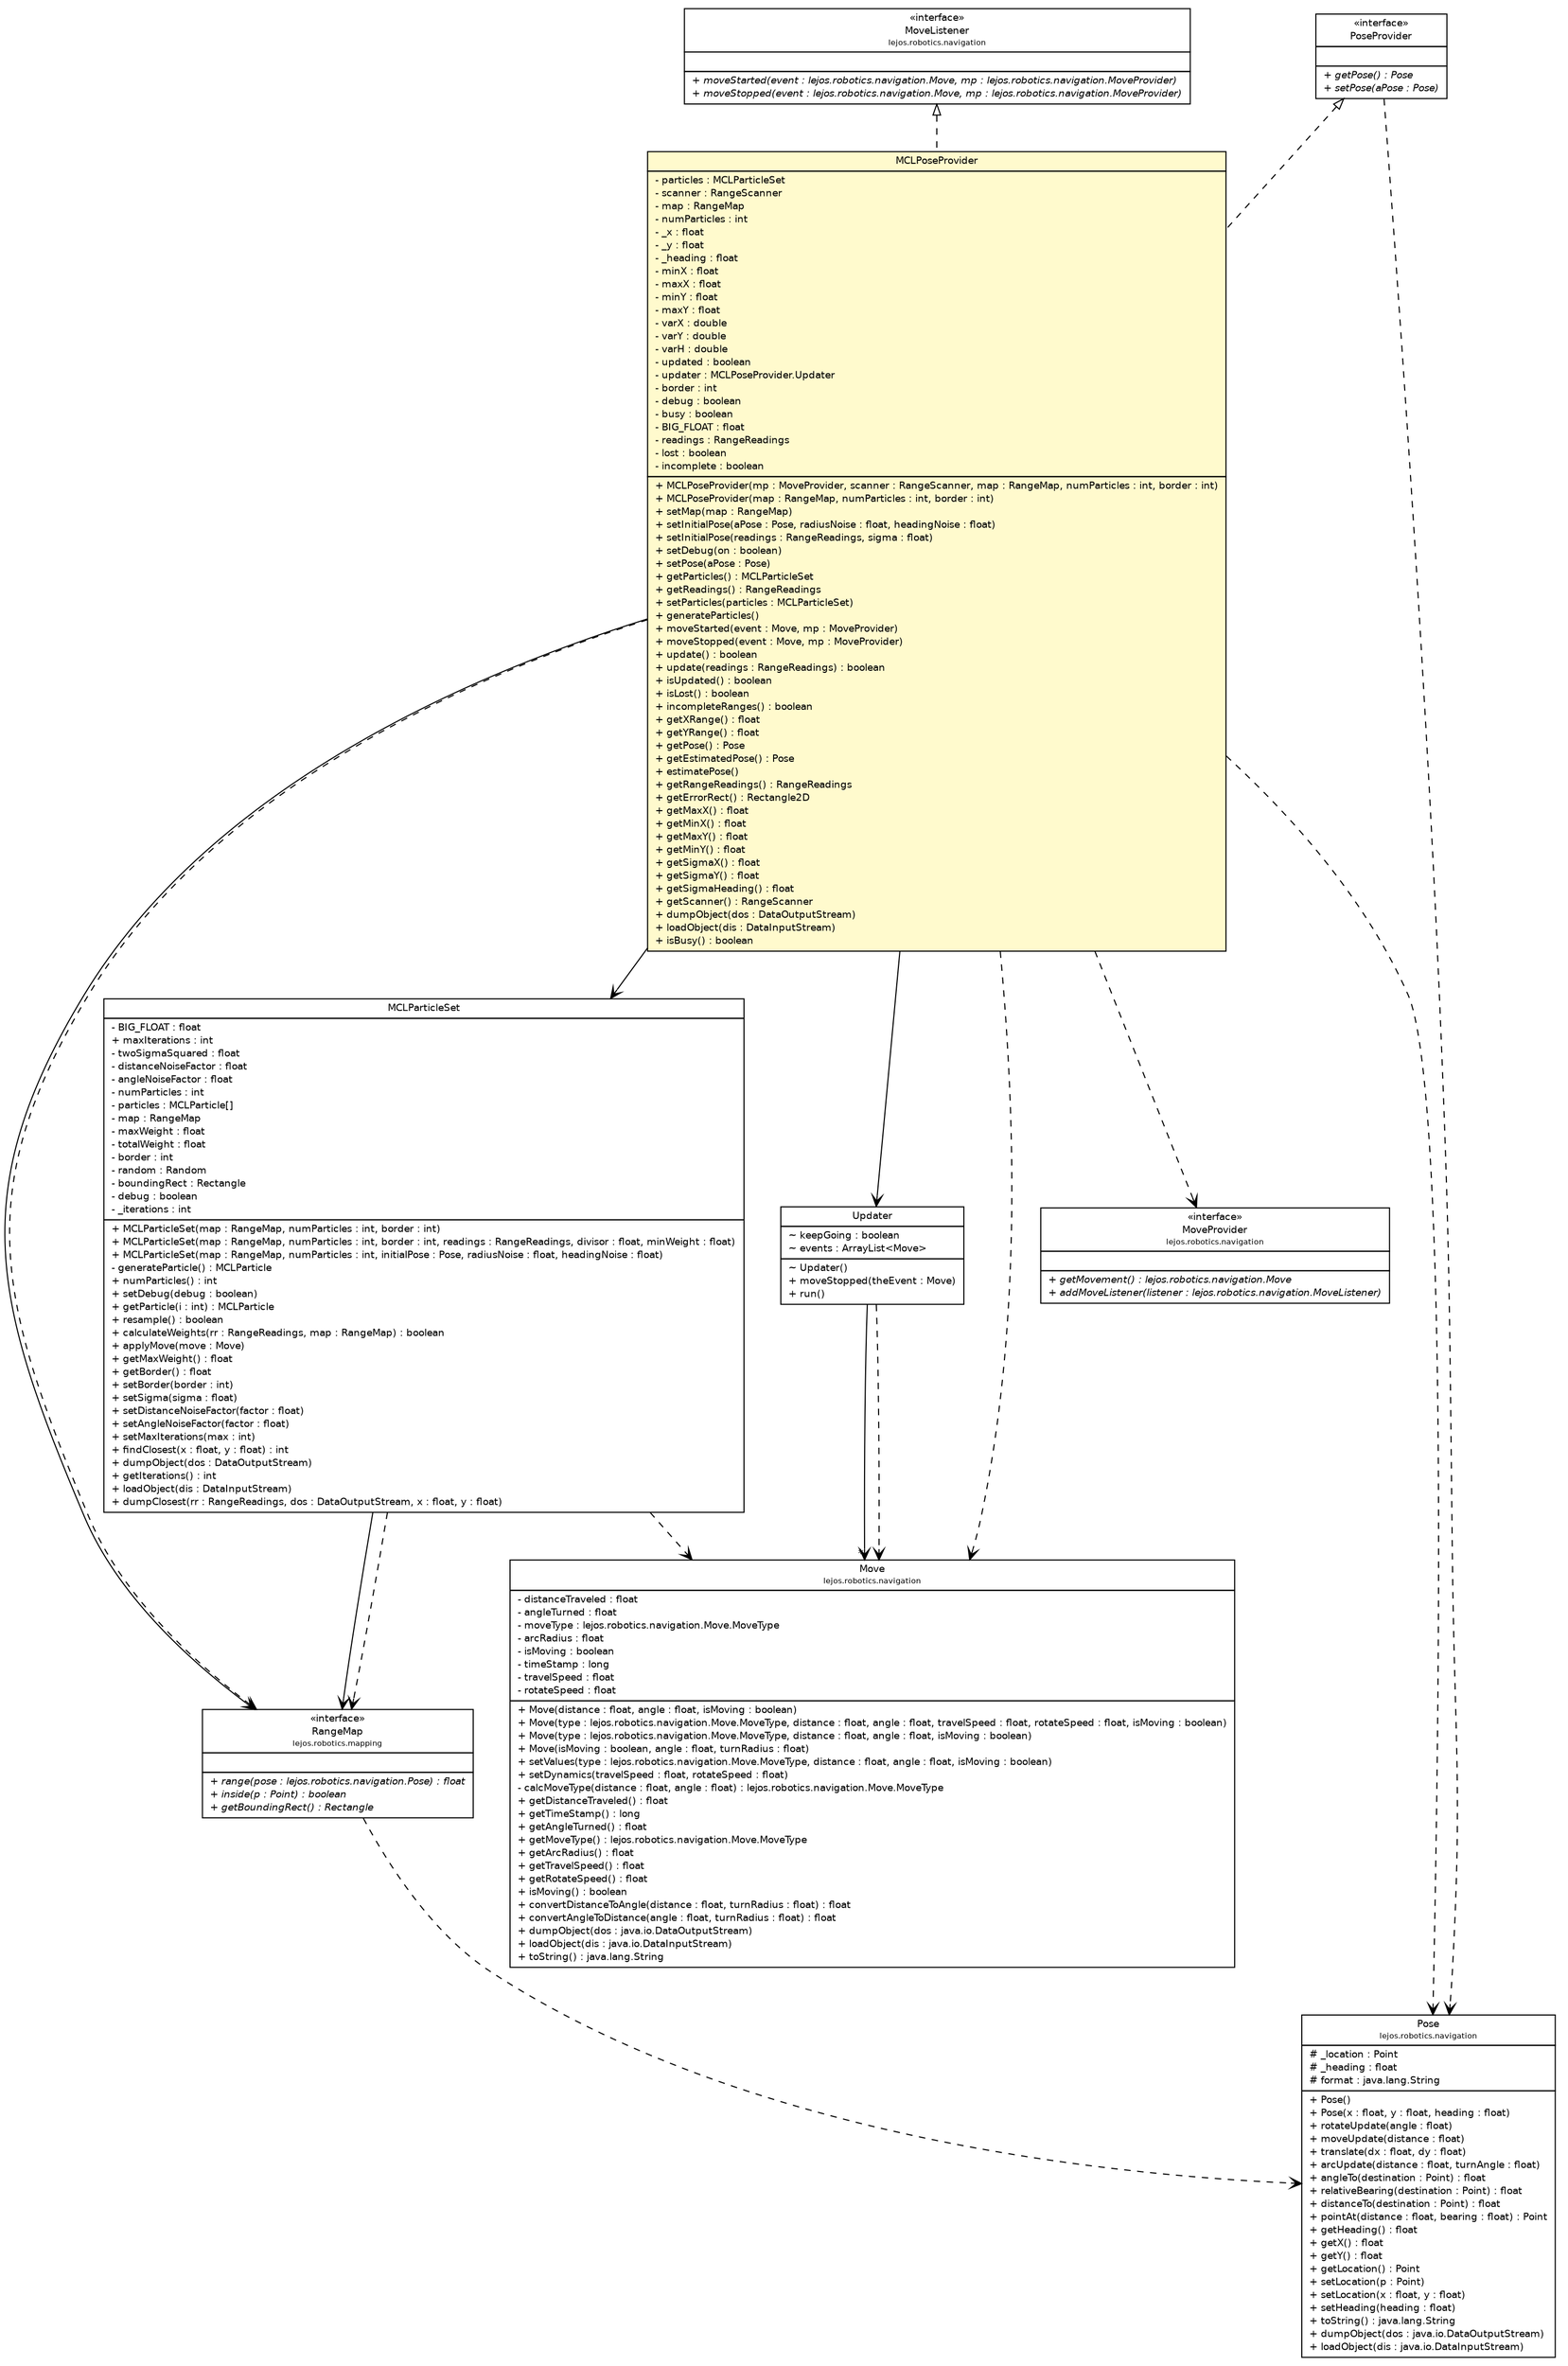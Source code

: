 #!/usr/local/bin/dot
#
# Class diagram 
# Generated by UMLGraph version R5_6-24-gf6e263 (http://www.umlgraph.org/)
#

digraph G {
	edge [fontname="Helvetica",fontsize=10,labelfontname="Helvetica",labelfontsize=10];
	node [fontname="Helvetica",fontsize=10,shape=plaintext];
	nodesep=0.25;
	ranksep=0.5;
	// lejos.robotics.localization.MCLParticleSet
	c2094 [label=<<table title="lejos.robotics.localization.MCLParticleSet" border="0" cellborder="1" cellspacing="0" cellpadding="2" port="p" href="./MCLParticleSet.html">
		<tr><td><table border="0" cellspacing="0" cellpadding="1">
<tr><td align="center" balign="center"> MCLParticleSet </td></tr>
		</table></td></tr>
		<tr><td><table border="0" cellspacing="0" cellpadding="1">
<tr><td align="left" balign="left"> - BIG_FLOAT : float </td></tr>
<tr><td align="left" balign="left"> + maxIterations : int </td></tr>
<tr><td align="left" balign="left"> - twoSigmaSquared : float </td></tr>
<tr><td align="left" balign="left"> - distanceNoiseFactor : float </td></tr>
<tr><td align="left" balign="left"> - angleNoiseFactor : float </td></tr>
<tr><td align="left" balign="left"> - numParticles : int </td></tr>
<tr><td align="left" balign="left"> - particles : MCLParticle[] </td></tr>
<tr><td align="left" balign="left"> - map : RangeMap </td></tr>
<tr><td align="left" balign="left"> - maxWeight : float </td></tr>
<tr><td align="left" balign="left"> - totalWeight : float </td></tr>
<tr><td align="left" balign="left"> - border : int </td></tr>
<tr><td align="left" balign="left"> - random : Random </td></tr>
<tr><td align="left" balign="left"> - boundingRect : Rectangle </td></tr>
<tr><td align="left" balign="left"> - debug : boolean </td></tr>
<tr><td align="left" balign="left"> - _iterations : int </td></tr>
		</table></td></tr>
		<tr><td><table border="0" cellspacing="0" cellpadding="1">
<tr><td align="left" balign="left"> + MCLParticleSet(map : RangeMap, numParticles : int, border : int) </td></tr>
<tr><td align="left" balign="left"> + MCLParticleSet(map : RangeMap, numParticles : int, border : int, readings : RangeReadings, divisor : float, minWeight : float) </td></tr>
<tr><td align="left" balign="left"> + MCLParticleSet(map : RangeMap, numParticles : int, initialPose : Pose, radiusNoise : float, headingNoise : float) </td></tr>
<tr><td align="left" balign="left"> - generateParticle() : MCLParticle </td></tr>
<tr><td align="left" balign="left"> + numParticles() : int </td></tr>
<tr><td align="left" balign="left"> + setDebug(debug : boolean) </td></tr>
<tr><td align="left" balign="left"> + getParticle(i : int) : MCLParticle </td></tr>
<tr><td align="left" balign="left"> + resample() : boolean </td></tr>
<tr><td align="left" balign="left"> + calculateWeights(rr : RangeReadings, map : RangeMap) : boolean </td></tr>
<tr><td align="left" balign="left"> + applyMove(move : Move) </td></tr>
<tr><td align="left" balign="left"> + getMaxWeight() : float </td></tr>
<tr><td align="left" balign="left"> + getBorder() : float </td></tr>
<tr><td align="left" balign="left"> + setBorder(border : int) </td></tr>
<tr><td align="left" balign="left"> + setSigma(sigma : float) </td></tr>
<tr><td align="left" balign="left"> + setDistanceNoiseFactor(factor : float) </td></tr>
<tr><td align="left" balign="left"> + setAngleNoiseFactor(factor : float) </td></tr>
<tr><td align="left" balign="left"> + setMaxIterations(max : int) </td></tr>
<tr><td align="left" balign="left"> + findClosest(x : float, y : float) : int </td></tr>
<tr><td align="left" balign="left"> + dumpObject(dos : DataOutputStream) </td></tr>
<tr><td align="left" balign="left"> + getIterations() : int </td></tr>
<tr><td align="left" balign="left"> + loadObject(dis : DataInputStream) </td></tr>
<tr><td align="left" balign="left"> + dumpClosest(rr : RangeReadings, dos : DataOutputStream, x : float, y : float) </td></tr>
		</table></td></tr>
		</table>>, URL="./MCLParticleSet.html", fontname="Helvetica", fontcolor="black", fontsize=9.0];
	// lejos.robotics.localization.MCLPoseProvider
	c2095 [label=<<table title="lejos.robotics.localization.MCLPoseProvider" border="0" cellborder="1" cellspacing="0" cellpadding="2" port="p" bgcolor="lemonChiffon" href="./MCLPoseProvider.html">
		<tr><td><table border="0" cellspacing="0" cellpadding="1">
<tr><td align="center" balign="center"> MCLPoseProvider </td></tr>
		</table></td></tr>
		<tr><td><table border="0" cellspacing="0" cellpadding="1">
<tr><td align="left" balign="left"> - particles : MCLParticleSet </td></tr>
<tr><td align="left" balign="left"> - scanner : RangeScanner </td></tr>
<tr><td align="left" balign="left"> - map : RangeMap </td></tr>
<tr><td align="left" balign="left"> - numParticles : int </td></tr>
<tr><td align="left" balign="left"> - _x : float </td></tr>
<tr><td align="left" balign="left"> - _y : float </td></tr>
<tr><td align="left" balign="left"> - _heading : float </td></tr>
<tr><td align="left" balign="left"> - minX : float </td></tr>
<tr><td align="left" balign="left"> - maxX : float </td></tr>
<tr><td align="left" balign="left"> - minY : float </td></tr>
<tr><td align="left" balign="left"> - maxY : float </td></tr>
<tr><td align="left" balign="left"> - varX : double </td></tr>
<tr><td align="left" balign="left"> - varY : double </td></tr>
<tr><td align="left" balign="left"> - varH : double </td></tr>
<tr><td align="left" balign="left"> - updated : boolean </td></tr>
<tr><td align="left" balign="left"> - updater : MCLPoseProvider.Updater </td></tr>
<tr><td align="left" balign="left"> - border : int </td></tr>
<tr><td align="left" balign="left"> - debug : boolean </td></tr>
<tr><td align="left" balign="left"> - busy : boolean </td></tr>
<tr><td align="left" balign="left"> - BIG_FLOAT : float </td></tr>
<tr><td align="left" balign="left"> - readings : RangeReadings </td></tr>
<tr><td align="left" balign="left"> - lost : boolean </td></tr>
<tr><td align="left" balign="left"> - incomplete : boolean </td></tr>
		</table></td></tr>
		<tr><td><table border="0" cellspacing="0" cellpadding="1">
<tr><td align="left" balign="left"> + MCLPoseProvider(mp : MoveProvider, scanner : RangeScanner, map : RangeMap, numParticles : int, border : int) </td></tr>
<tr><td align="left" balign="left"> + MCLPoseProvider(map : RangeMap, numParticles : int, border : int) </td></tr>
<tr><td align="left" balign="left"> + setMap(map : RangeMap) </td></tr>
<tr><td align="left" balign="left"> + setInitialPose(aPose : Pose, radiusNoise : float, headingNoise : float) </td></tr>
<tr><td align="left" balign="left"> + setInitialPose(readings : RangeReadings, sigma : float) </td></tr>
<tr><td align="left" balign="left"> + setDebug(on : boolean) </td></tr>
<tr><td align="left" balign="left"> + setPose(aPose : Pose) </td></tr>
<tr><td align="left" balign="left"> + getParticles() : MCLParticleSet </td></tr>
<tr><td align="left" balign="left"> + getReadings() : RangeReadings </td></tr>
<tr><td align="left" balign="left"> + setParticles(particles : MCLParticleSet) </td></tr>
<tr><td align="left" balign="left"> + generateParticles() </td></tr>
<tr><td align="left" balign="left"> + moveStarted(event : Move, mp : MoveProvider) </td></tr>
<tr><td align="left" balign="left"> + moveStopped(event : Move, mp : MoveProvider) </td></tr>
<tr><td align="left" balign="left"> + update() : boolean </td></tr>
<tr><td align="left" balign="left"> + update(readings : RangeReadings) : boolean </td></tr>
<tr><td align="left" balign="left"> + isUpdated() : boolean </td></tr>
<tr><td align="left" balign="left"> + isLost() : boolean </td></tr>
<tr><td align="left" balign="left"> + incompleteRanges() : boolean </td></tr>
<tr><td align="left" balign="left"> + getXRange() : float </td></tr>
<tr><td align="left" balign="left"> + getYRange() : float </td></tr>
<tr><td align="left" balign="left"> + getPose() : Pose </td></tr>
<tr><td align="left" balign="left"> + getEstimatedPose() : Pose </td></tr>
<tr><td align="left" balign="left"> + estimatePose() </td></tr>
<tr><td align="left" balign="left"> + getRangeReadings() : RangeReadings </td></tr>
<tr><td align="left" balign="left"> + getErrorRect() : Rectangle2D </td></tr>
<tr><td align="left" balign="left"> + getMaxX() : float </td></tr>
<tr><td align="left" balign="left"> + getMinX() : float </td></tr>
<tr><td align="left" balign="left"> + getMaxY() : float </td></tr>
<tr><td align="left" balign="left"> + getMinY() : float </td></tr>
<tr><td align="left" balign="left"> + getSigmaX() : float </td></tr>
<tr><td align="left" balign="left"> + getSigmaY() : float </td></tr>
<tr><td align="left" balign="left"> + getSigmaHeading() : float </td></tr>
<tr><td align="left" balign="left"> + getScanner() : RangeScanner </td></tr>
<tr><td align="left" balign="left"> + dumpObject(dos : DataOutputStream) </td></tr>
<tr><td align="left" balign="left"> + loadObject(dis : DataInputStream) </td></tr>
<tr><td align="left" balign="left"> + isBusy() : boolean </td></tr>
		</table></td></tr>
		</table>>, URL="./MCLPoseProvider.html", fontname="Helvetica", fontcolor="black", fontsize=9.0];
	// lejos.robotics.localization.MCLPoseProvider.Updater
	c2096 [label=<<table title="lejos.robotics.localization.MCLPoseProvider.Updater" border="0" cellborder="1" cellspacing="0" cellpadding="2" port="p" href="./MCLPoseProvider.Updater.html">
		<tr><td><table border="0" cellspacing="0" cellpadding="1">
<tr><td align="center" balign="center"> Updater </td></tr>
		</table></td></tr>
		<tr><td><table border="0" cellspacing="0" cellpadding="1">
<tr><td align="left" balign="left"> ~ keepGoing : boolean </td></tr>
<tr><td align="left" balign="left"> ~ events : ArrayList&lt;Move&gt; </td></tr>
		</table></td></tr>
		<tr><td><table border="0" cellspacing="0" cellpadding="1">
<tr><td align="left" balign="left"> ~ Updater() </td></tr>
<tr><td align="left" balign="left"> + moveStopped(theEvent : Move) </td></tr>
<tr><td align="left" balign="left"> + run() </td></tr>
		</table></td></tr>
		</table>>, URL="./MCLPoseProvider.Updater.html", fontname="Helvetica", fontcolor="black", fontsize=9.0];
	// lejos.robotics.localization.PoseProvider
	c2098 [label=<<table title="lejos.robotics.localization.PoseProvider" border="0" cellborder="1" cellspacing="0" cellpadding="2" port="p" href="./PoseProvider.html">
		<tr><td><table border="0" cellspacing="0" cellpadding="1">
<tr><td align="center" balign="center"> &#171;interface&#187; </td></tr>
<tr><td align="center" balign="center"> PoseProvider </td></tr>
		</table></td></tr>
		<tr><td><table border="0" cellspacing="0" cellpadding="1">
<tr><td align="left" balign="left">  </td></tr>
		</table></td></tr>
		<tr><td><table border="0" cellspacing="0" cellpadding="1">
<tr><td align="left" balign="left"><font face="Helvetica-Oblique" point-size="9.0"> + getPose() : Pose </font></td></tr>
<tr><td align="left" balign="left"><font face="Helvetica-Oblique" point-size="9.0"> + setPose(aPose : Pose) </font></td></tr>
		</table></td></tr>
		</table>>, URL="./PoseProvider.html", fontname="Helvetica", fontcolor="black", fontsize=9.0];
	// lejos.robotics.mapping.RangeMap
	c2101 [label=<<table title="lejos.robotics.mapping.RangeMap" border="0" cellborder="1" cellspacing="0" cellpadding="2" port="p" href="../mapping/RangeMap.html">
		<tr><td><table border="0" cellspacing="0" cellpadding="1">
<tr><td align="center" balign="center"> &#171;interface&#187; </td></tr>
<tr><td align="center" balign="center"> RangeMap </td></tr>
<tr><td align="center" balign="center"><font point-size="7.0"> lejos.robotics.mapping </font></td></tr>
		</table></td></tr>
		<tr><td><table border="0" cellspacing="0" cellpadding="1">
<tr><td align="left" balign="left">  </td></tr>
		</table></td></tr>
		<tr><td><table border="0" cellspacing="0" cellpadding="1">
<tr><td align="left" balign="left"><font face="Helvetica-Oblique" point-size="9.0"> + range(pose : lejos.robotics.navigation.Pose) : float </font></td></tr>
<tr><td align="left" balign="left"><font face="Helvetica-Oblique" point-size="9.0"> + inside(p : Point) : boolean </font></td></tr>
<tr><td align="left" balign="left"><font face="Helvetica-Oblique" point-size="9.0"> + getBoundingRect() : Rectangle </font></td></tr>
		</table></td></tr>
		</table>>, URL="../mapping/RangeMap.html", fontname="Helvetica", fontcolor="black", fontsize=9.0];
	// lejos.robotics.navigation.Move
	c2113 [label=<<table title="lejos.robotics.navigation.Move" border="0" cellborder="1" cellspacing="0" cellpadding="2" port="p" href="../navigation/Move.html">
		<tr><td><table border="0" cellspacing="0" cellpadding="1">
<tr><td align="center" balign="center"> Move </td></tr>
<tr><td align="center" balign="center"><font point-size="7.0"> lejos.robotics.navigation </font></td></tr>
		</table></td></tr>
		<tr><td><table border="0" cellspacing="0" cellpadding="1">
<tr><td align="left" balign="left"> - distanceTraveled : float </td></tr>
<tr><td align="left" balign="left"> - angleTurned : float </td></tr>
<tr><td align="left" balign="left"> - moveType : lejos.robotics.navigation.Move.MoveType </td></tr>
<tr><td align="left" balign="left"> - arcRadius : float </td></tr>
<tr><td align="left" balign="left"> - isMoving : boolean </td></tr>
<tr><td align="left" balign="left"> - timeStamp : long </td></tr>
<tr><td align="left" balign="left"> - travelSpeed : float </td></tr>
<tr><td align="left" balign="left"> - rotateSpeed : float </td></tr>
		</table></td></tr>
		<tr><td><table border="0" cellspacing="0" cellpadding="1">
<tr><td align="left" balign="left"> + Move(distance : float, angle : float, isMoving : boolean) </td></tr>
<tr><td align="left" balign="left"> + Move(type : lejos.robotics.navigation.Move.MoveType, distance : float, angle : float, travelSpeed : float, rotateSpeed : float, isMoving : boolean) </td></tr>
<tr><td align="left" balign="left"> + Move(type : lejos.robotics.navigation.Move.MoveType, distance : float, angle : float, isMoving : boolean) </td></tr>
<tr><td align="left" balign="left"> + Move(isMoving : boolean, angle : float, turnRadius : float) </td></tr>
<tr><td align="left" balign="left"> + setValues(type : lejos.robotics.navigation.Move.MoveType, distance : float, angle : float, isMoving : boolean) </td></tr>
<tr><td align="left" balign="left"> + setDynamics(travelSpeed : float, rotateSpeed : float) </td></tr>
<tr><td align="left" balign="left"> - calcMoveType(distance : float, angle : float) : lejos.robotics.navigation.Move.MoveType </td></tr>
<tr><td align="left" balign="left"> + getDistanceTraveled() : float </td></tr>
<tr><td align="left" balign="left"> + getTimeStamp() : long </td></tr>
<tr><td align="left" balign="left"> + getAngleTurned() : float </td></tr>
<tr><td align="left" balign="left"> + getMoveType() : lejos.robotics.navigation.Move.MoveType </td></tr>
<tr><td align="left" balign="left"> + getArcRadius() : float </td></tr>
<tr><td align="left" balign="left"> + getTravelSpeed() : float </td></tr>
<tr><td align="left" balign="left"> + getRotateSpeed() : float </td></tr>
<tr><td align="left" balign="left"> + isMoving() : boolean </td></tr>
<tr><td align="left" balign="left"> + convertDistanceToAngle(distance : float, turnRadius : float) : float </td></tr>
<tr><td align="left" balign="left"> + convertAngleToDistance(angle : float, turnRadius : float) : float </td></tr>
<tr><td align="left" balign="left"> + dumpObject(dos : java.io.DataOutputStream) </td></tr>
<tr><td align="left" balign="left"> + loadObject(dis : java.io.DataInputStream) </td></tr>
<tr><td align="left" balign="left"> + toString() : java.lang.String </td></tr>
		</table></td></tr>
		</table>>, URL="../navigation/Move.html", fontname="Helvetica", fontcolor="black", fontsize=9.0];
	// lejos.robotics.navigation.MoveListener
	c2116 [label=<<table title="lejos.robotics.navigation.MoveListener" border="0" cellborder="1" cellspacing="0" cellpadding="2" port="p" href="../navigation/MoveListener.html">
		<tr><td><table border="0" cellspacing="0" cellpadding="1">
<tr><td align="center" balign="center"> &#171;interface&#187; </td></tr>
<tr><td align="center" balign="center"> MoveListener </td></tr>
<tr><td align="center" balign="center"><font point-size="7.0"> lejos.robotics.navigation </font></td></tr>
		</table></td></tr>
		<tr><td><table border="0" cellspacing="0" cellpadding="1">
<tr><td align="left" balign="left">  </td></tr>
		</table></td></tr>
		<tr><td><table border="0" cellspacing="0" cellpadding="1">
<tr><td align="left" balign="left"><font face="Helvetica-Oblique" point-size="9.0"> + moveStarted(event : lejos.robotics.navigation.Move, mp : lejos.robotics.navigation.MoveProvider) </font></td></tr>
<tr><td align="left" balign="left"><font face="Helvetica-Oblique" point-size="9.0"> + moveStopped(event : lejos.robotics.navigation.Move, mp : lejos.robotics.navigation.MoveProvider) </font></td></tr>
		</table></td></tr>
		</table>>, URL="../navigation/MoveListener.html", fontname="Helvetica", fontcolor="black", fontsize=9.0];
	// lejos.robotics.navigation.MoveProvider
	c2117 [label=<<table title="lejos.robotics.navigation.MoveProvider" border="0" cellborder="1" cellspacing="0" cellpadding="2" port="p" href="../navigation/MoveProvider.html">
		<tr><td><table border="0" cellspacing="0" cellpadding="1">
<tr><td align="center" balign="center"> &#171;interface&#187; </td></tr>
<tr><td align="center" balign="center"> MoveProvider </td></tr>
<tr><td align="center" balign="center"><font point-size="7.0"> lejos.robotics.navigation </font></td></tr>
		</table></td></tr>
		<tr><td><table border="0" cellspacing="0" cellpadding="1">
<tr><td align="left" balign="left">  </td></tr>
		</table></td></tr>
		<tr><td><table border="0" cellspacing="0" cellpadding="1">
<tr><td align="left" balign="left"><font face="Helvetica-Oblique" point-size="9.0"> + getMovement() : lejos.robotics.navigation.Move </font></td></tr>
<tr><td align="left" balign="left"><font face="Helvetica-Oblique" point-size="9.0"> + addMoveListener(listener : lejos.robotics.navigation.MoveListener) </font></td></tr>
		</table></td></tr>
		</table>>, URL="../navigation/MoveProvider.html", fontname="Helvetica", fontcolor="black", fontsize=9.0];
	// lejos.robotics.navigation.Pose
	c2121 [label=<<table title="lejos.robotics.navigation.Pose" border="0" cellborder="1" cellspacing="0" cellpadding="2" port="p" href="../navigation/Pose.html">
		<tr><td><table border="0" cellspacing="0" cellpadding="1">
<tr><td align="center" balign="center"> Pose </td></tr>
<tr><td align="center" balign="center"><font point-size="7.0"> lejos.robotics.navigation </font></td></tr>
		</table></td></tr>
		<tr><td><table border="0" cellspacing="0" cellpadding="1">
<tr><td align="left" balign="left"> # _location : Point </td></tr>
<tr><td align="left" balign="left"> # _heading : float </td></tr>
<tr><td align="left" balign="left"> # format : java.lang.String </td></tr>
		</table></td></tr>
		<tr><td><table border="0" cellspacing="0" cellpadding="1">
<tr><td align="left" balign="left"> + Pose() </td></tr>
<tr><td align="left" balign="left"> + Pose(x : float, y : float, heading : float) </td></tr>
<tr><td align="left" balign="left"> + rotateUpdate(angle : float) </td></tr>
<tr><td align="left" balign="left"> + moveUpdate(distance : float) </td></tr>
<tr><td align="left" balign="left"> + translate(dx : float, dy : float) </td></tr>
<tr><td align="left" balign="left"> + arcUpdate(distance : float, turnAngle : float) </td></tr>
<tr><td align="left" balign="left"> + angleTo(destination : Point) : float </td></tr>
<tr><td align="left" balign="left"> + relativeBearing(destination : Point) : float </td></tr>
<tr><td align="left" balign="left"> + distanceTo(destination : Point) : float </td></tr>
<tr><td align="left" balign="left"> + pointAt(distance : float, bearing : float) : Point </td></tr>
<tr><td align="left" balign="left"> + getHeading() : float </td></tr>
<tr><td align="left" balign="left"> + getX() : float </td></tr>
<tr><td align="left" balign="left"> + getY() : float </td></tr>
<tr><td align="left" balign="left"> + getLocation() : Point </td></tr>
<tr><td align="left" balign="left"> + setLocation(p : Point) </td></tr>
<tr><td align="left" balign="left"> + setLocation(x : float, y : float) </td></tr>
<tr><td align="left" balign="left"> + setHeading(heading : float) </td></tr>
<tr><td align="left" balign="left"> + toString() : java.lang.String </td></tr>
<tr><td align="left" balign="left"> + dumpObject(dos : java.io.DataOutputStream) </td></tr>
<tr><td align="left" balign="left"> + loadObject(dis : java.io.DataInputStream) </td></tr>
		</table></td></tr>
		</table>>, URL="../navigation/Pose.html", fontname="Helvetica", fontcolor="black", fontsize=9.0];
	//lejos.robotics.localization.MCLPoseProvider implements lejos.robotics.localization.PoseProvider
	c2098:p -> c2095:p [dir=back,arrowtail=empty,style=dashed];
	//lejos.robotics.localization.MCLPoseProvider implements lejos.robotics.navigation.MoveListener
	c2116:p -> c2095:p [dir=back,arrowtail=empty,style=dashed];
	// lejos.robotics.localization.MCLParticleSet NAVASSOC lejos.robotics.mapping.RangeMap
	c2094:p -> c2101:p [taillabel="", label="", headlabel="", fontname="Helvetica", fontcolor="black", fontsize=10.0, color="black", arrowhead=open];
	// lejos.robotics.localization.MCLPoseProvider NAVASSOC lejos.robotics.localization.MCLParticleSet
	c2095:p -> c2094:p [taillabel="", label="", headlabel="", fontname="Helvetica", fontcolor="black", fontsize=10.0, color="black", arrowhead=open];
	// lejos.robotics.localization.MCLPoseProvider NAVASSOC lejos.robotics.mapping.RangeMap
	c2095:p -> c2101:p [taillabel="", label="", headlabel="", fontname="Helvetica", fontcolor="black", fontsize=10.0, color="black", arrowhead=open];
	// lejos.robotics.localization.MCLPoseProvider NAVASSOC lejos.robotics.localization.MCLPoseProvider.Updater
	c2095:p -> c2096:p [taillabel="", label="", headlabel="", fontname="Helvetica", fontcolor="black", fontsize=10.0, color="black", arrowhead=open];
	// lejos.robotics.localization.MCLPoseProvider.Updater NAVASSOC lejos.robotics.navigation.Move
	c2096:p -> c2113:p [taillabel="", label="", headlabel="*", fontname="Helvetica", fontcolor="black", fontsize=10.0, color="black", arrowhead=open];
	// lejos.robotics.localization.MCLParticleSet DEPEND lejos.robotics.navigation.Move
	c2094:p -> c2113:p [taillabel="", label="", headlabel="", fontname="Helvetica", fontcolor="black", fontsize=10.0, color="black", arrowhead=open, style=dashed];
	// lejos.robotics.localization.MCLParticleSet DEPEND lejos.robotics.mapping.RangeMap
	c2094:p -> c2101:p [taillabel="", label="", headlabel="", fontname="Helvetica", fontcolor="black", fontsize=10.0, color="black", arrowhead=open, style=dashed];
	// lejos.robotics.localization.MCLPoseProvider DEPEND lejos.robotics.navigation.MoveProvider
	c2095:p -> c2117:p [taillabel="", label="", headlabel="", fontname="Helvetica", fontcolor="black", fontsize=10.0, color="black", arrowhead=open, style=dashed];
	// lejos.robotics.localization.MCLPoseProvider DEPEND lejos.robotics.navigation.Move
	c2095:p -> c2113:p [taillabel="", label="", headlabel="", fontname="Helvetica", fontcolor="black", fontsize=10.0, color="black", arrowhead=open, style=dashed];
	// lejos.robotics.localization.MCLPoseProvider DEPEND lejos.robotics.mapping.RangeMap
	c2095:p -> c2101:p [taillabel="", label="", headlabel="", fontname="Helvetica", fontcolor="black", fontsize=10.0, color="black", arrowhead=open, style=dashed];
	// lejos.robotics.localization.MCLPoseProvider DEPEND lejos.robotics.navigation.Pose
	c2095:p -> c2121:p [taillabel="", label="", headlabel="", fontname="Helvetica", fontcolor="black", fontsize=10.0, color="black", arrowhead=open, style=dashed];
	// lejos.robotics.localization.MCLPoseProvider.Updater DEPEND lejos.robotics.navigation.Move
	c2096:p -> c2113:p [taillabel="", label="", headlabel="", fontname="Helvetica", fontcolor="black", fontsize=10.0, color="black", arrowhead=open, style=dashed];
	// lejos.robotics.localization.PoseProvider DEPEND lejos.robotics.navigation.Pose
	c2098:p -> c2121:p [taillabel="", label="", headlabel="", fontname="Helvetica", fontcolor="black", fontsize=10.0, color="black", arrowhead=open, style=dashed];
	// lejos.robotics.mapping.RangeMap DEPEND lejos.robotics.navigation.Pose
	c2101:p -> c2121:p [taillabel="", label="", headlabel="", fontname="Helvetica", fontcolor="black", fontsize=10.0, color="black", arrowhead=open, style=dashed];
}

